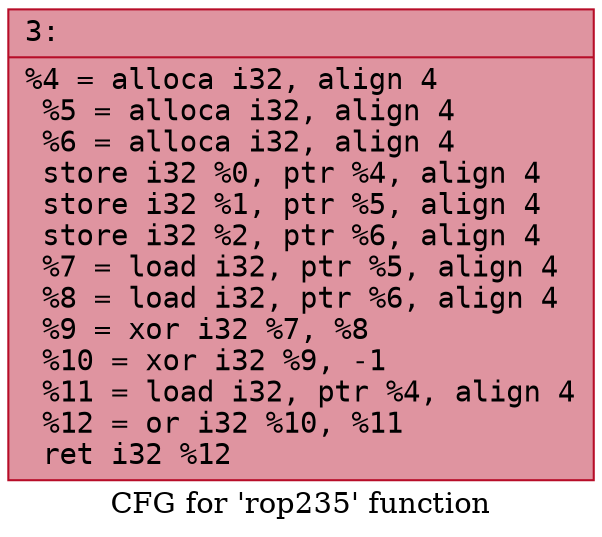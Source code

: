 digraph "CFG for 'rop235' function" {
	label="CFG for 'rop235' function";

	Node0x6000015c2850 [shape=record,color="#b70d28ff", style=filled, fillcolor="#b70d2870" fontname="Courier",label="{3:\l|  %4 = alloca i32, align 4\l  %5 = alloca i32, align 4\l  %6 = alloca i32, align 4\l  store i32 %0, ptr %4, align 4\l  store i32 %1, ptr %5, align 4\l  store i32 %2, ptr %6, align 4\l  %7 = load i32, ptr %5, align 4\l  %8 = load i32, ptr %6, align 4\l  %9 = xor i32 %7, %8\l  %10 = xor i32 %9, -1\l  %11 = load i32, ptr %4, align 4\l  %12 = or i32 %10, %11\l  ret i32 %12\l}"];
}
